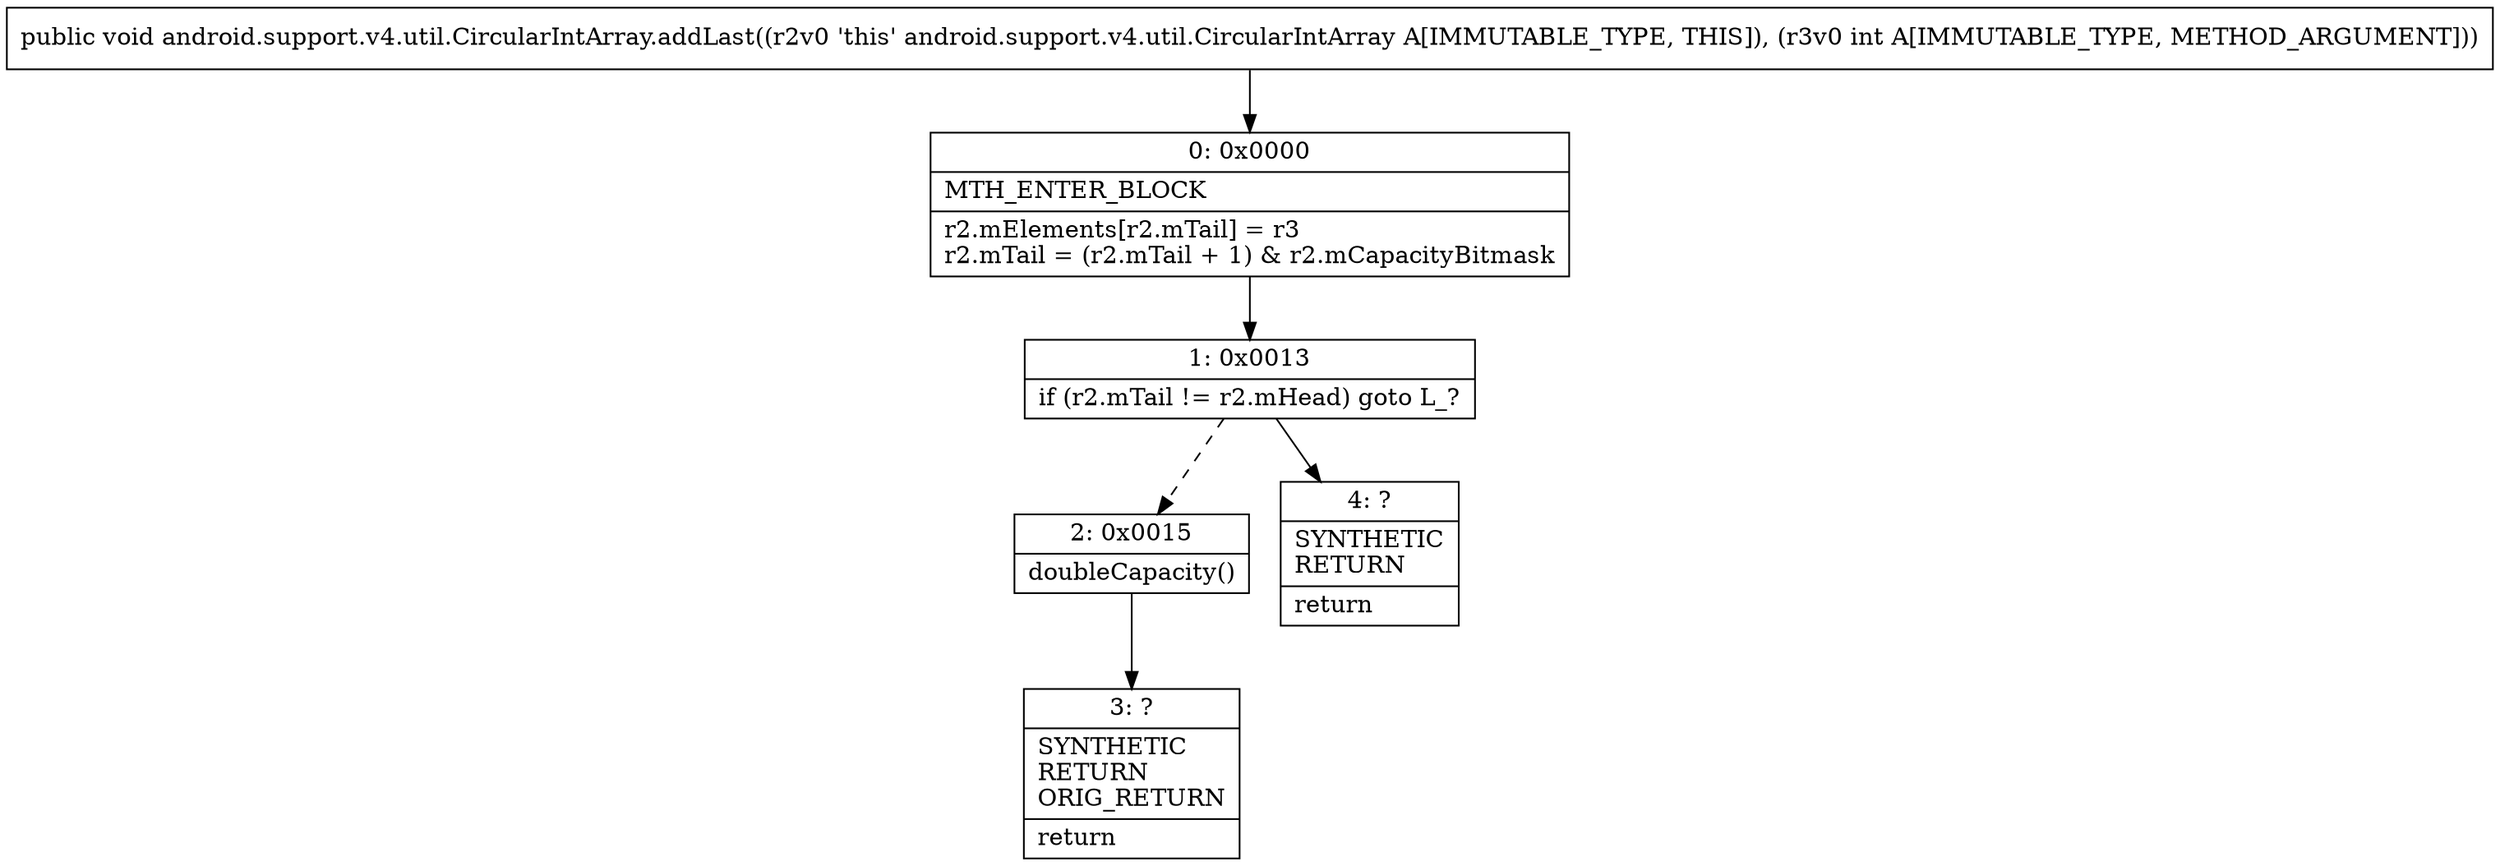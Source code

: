 digraph "CFG forandroid.support.v4.util.CircularIntArray.addLast(I)V" {
Node_0 [shape=record,label="{0\:\ 0x0000|MTH_ENTER_BLOCK\l|r2.mElements[r2.mTail] = r3\lr2.mTail = (r2.mTail + 1) & r2.mCapacityBitmask\l}"];
Node_1 [shape=record,label="{1\:\ 0x0013|if (r2.mTail != r2.mHead) goto L_?\l}"];
Node_2 [shape=record,label="{2\:\ 0x0015|doubleCapacity()\l}"];
Node_3 [shape=record,label="{3\:\ ?|SYNTHETIC\lRETURN\lORIG_RETURN\l|return\l}"];
Node_4 [shape=record,label="{4\:\ ?|SYNTHETIC\lRETURN\l|return\l}"];
MethodNode[shape=record,label="{public void android.support.v4.util.CircularIntArray.addLast((r2v0 'this' android.support.v4.util.CircularIntArray A[IMMUTABLE_TYPE, THIS]), (r3v0 int A[IMMUTABLE_TYPE, METHOD_ARGUMENT])) }"];
MethodNode -> Node_0;
Node_0 -> Node_1;
Node_1 -> Node_2[style=dashed];
Node_1 -> Node_4;
Node_2 -> Node_3;
}

